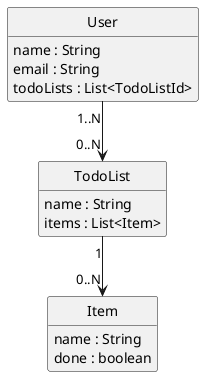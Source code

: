 @startuml tables

hide circle
hide empty members

class User{
    name : String
    email : String
    todoLists : List<TodoListId>
}

class TodoList{
    name : String
    items : List<Item>
}

class Item{
    name : String
    done : boolean
}

User "1..N" --> "0..N" TodoList
TodoList "1" --> "0..N" Item

@enduml